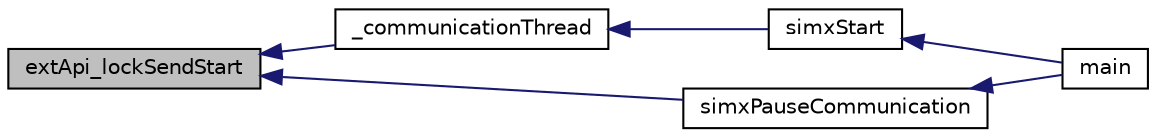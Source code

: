 digraph "extApi_lockSendStart"
{
  edge [fontname="Helvetica",fontsize="10",labelfontname="Helvetica",labelfontsize="10"];
  node [fontname="Helvetica",fontsize="10",shape=record];
  rankdir="LR";
  Node1 [label="extApi_lockSendStart",height=0.2,width=0.4,color="black", fillcolor="grey75", style="filled" fontcolor="black"];
  Node1 -> Node2 [dir="back",color="midnightblue",fontsize="10",style="solid",fontname="Helvetica"];
  Node2 [label="_communicationThread",height=0.2,width=0.4,color="black", fillcolor="white", style="filled",URL="$ext_api_8c.html#a59c9b2c70208a3484ea718c8a57773af"];
  Node2 -> Node3 [dir="back",color="midnightblue",fontsize="10",style="solid",fontname="Helvetica"];
  Node3 [label="simxStart",height=0.2,width=0.4,color="black", fillcolor="white", style="filled",URL="$ext_api_8h.html#af8e78f3b4698eb09fe31f59c46a4848f"];
  Node3 -> Node4 [dir="back",color="midnightblue",fontsize="10",style="solid",fontname="Helvetica"];
  Node4 [label="main",height=0.2,width=0.4,color="black", fillcolor="white", style="filled",URL="$brazo_8cpp.html#a0ddf1224851353fc92bfbff6f499fa97"];
  Node1 -> Node5 [dir="back",color="midnightblue",fontsize="10",style="solid",fontname="Helvetica"];
  Node5 [label="simxPauseCommunication",height=0.2,width=0.4,color="black", fillcolor="white", style="filled",URL="$ext_api_8h.html#a181af0b7b6fcd3f95842fc5d146dce81"];
  Node5 -> Node4 [dir="back",color="midnightblue",fontsize="10",style="solid",fontname="Helvetica"];
}
